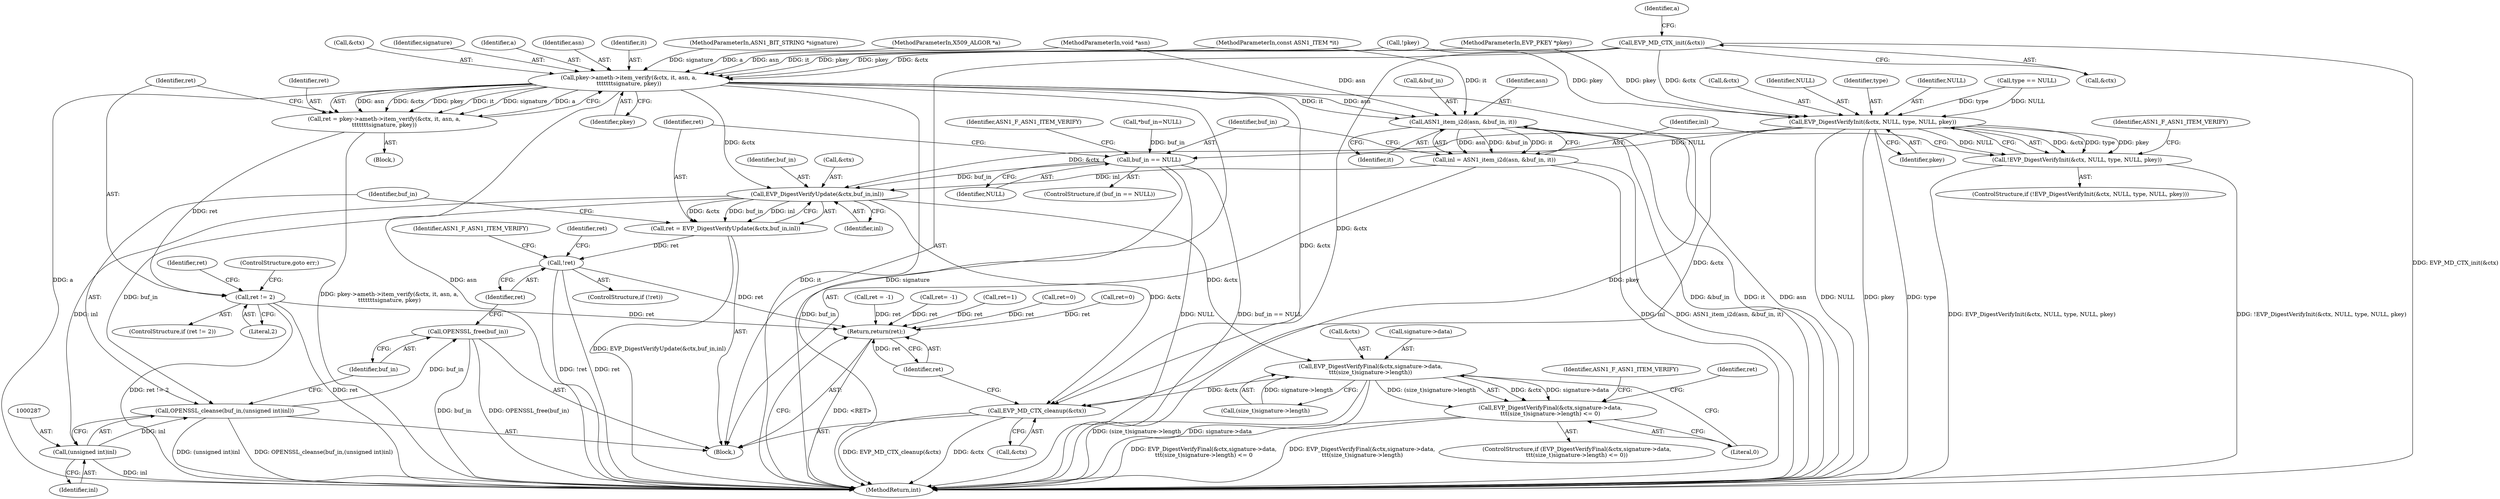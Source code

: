 digraph "0_openssl_684400ce192dac51df3d3e92b61830a6ef90be3e@API" {
"1000154" [label="(Call,EVP_MD_CTX_init(&ctx))"];
"1000197" [label="(Call,pkey->ameth->item_verify(&ctx, it, asn, a,\n\t\t\t\t\t\t\tsignature, pkey))"];
"1000195" [label="(Call,ret = pkey->ameth->item_verify(&ctx, it, asn, a,\n\t\t\t\t\t\t\tsignature, pkey))"];
"1000206" [label="(Call,ret != 2)"];
"1000332" [label="(Return,return(ret);)"];
"1000263" [label="(Call,ASN1_item_i2d(asn, &buf_in, it))"];
"1000261" [label="(Call,inl = ASN1_item_i2d(asn, &buf_in, it))"];
"1000279" [label="(Call,EVP_DigestVerifyUpdate(&ctx,buf_in,inl))"];
"1000277" [label="(Call,ret = EVP_DigestVerifyUpdate(&ctx,buf_in,inl))"];
"1000292" [label="(Call,!ret)"];
"1000284" [label="(Call,OPENSSL_cleanse(buf_in,(unsigned int)inl))"];
"1000289" [label="(Call,OPENSSL_free(buf_in))"];
"1000286" [label="(Call,(unsigned int)inl)"];
"1000305" [label="(Call,EVP_DigestVerifyFinal(&ctx,signature->data,\n\t\t\t(size_t)signature->length))"];
"1000304" [label="(Call,EVP_DigestVerifyFinal(&ctx,signature->data,\n\t\t\t(size_t)signature->length) <= 0)"];
"1000329" [label="(Call,EVP_MD_CTX_cleanup(&ctx))"];
"1000246" [label="(Call,EVP_DigestVerifyInit(&ctx, NULL, type, NULL, pkey))"];
"1000245" [label="(Call,!EVP_DigestVerifyInit(&ctx, NULL, type, NULL, pkey))"];
"1000269" [label="(Call,buf_in == NULL)"];
"1000292" [label="(Call,!ret)"];
"1000326" [label="(Identifier,ret)"];
"1000311" [label="(Call,(size_t)signature->length)"];
"1000257" [label="(Call,ret=0)"];
"1000270" [label="(Identifier,buf_in)"];
"1000277" [label="(Call,ret = EVP_DigestVerifyUpdate(&ctx,buf_in,inl))"];
"1000210" [label="(Call,ret = -1)"];
"1000118" [label="(Call,ret= -1)"];
"1000290" [label="(Identifier,buf_in)"];
"1000271" [label="(Identifier,NULL)"];
"1000211" [label="(Identifier,ret)"];
"1000162" [label="(Identifier,a)"];
"1000265" [label="(Call,&buf_in)"];
"1000304" [label="(Call,EVP_DigestVerifyFinal(&ctx,signature->data,\n\t\t\t(size_t)signature->length) <= 0)"];
"1000195" [label="(Call,ret = pkey->ameth->item_verify(&ctx, it, asn, a,\n\t\t\t\t\t\t\tsignature, pkey))"];
"1000154" [label="(Call,EVP_MD_CTX_init(&ctx))"];
"1000306" [label="(Call,&ctx)"];
"1000114" [label="(Call,*buf_in=NULL)"];
"1000209" [label="(ControlStructure,goto err;)"];
"1000325" [label="(Call,ret=1)"];
"1000126" [label="(Call,!pkey)"];
"1000321" [label="(Call,ret=0)"];
"1000319" [label="(Identifier,ASN1_F_ASN1_ITEM_VERIFY)"];
"1000247" [label="(Call,&ctx)"];
"1000334" [label="(MethodReturn,int)"];
"1000177" [label="(Block,)"];
"1000252" [label="(Identifier,pkey)"];
"1000291" [label="(ControlStructure,if (!ret))"];
"1000206" [label="(Call,ret != 2)"];
"1000205" [label="(ControlStructure,if (ret != 2))"];
"1000109" [label="(MethodParameterIn,void *asn)"];
"1000251" [label="(Identifier,NULL)"];
"1000308" [label="(Call,signature->data)"];
"1000200" [label="(Identifier,it)"];
"1000264" [label="(Identifier,asn)"];
"1000245" [label="(Call,!EVP_DigestVerifyInit(&ctx, NULL, type, NULL, pkey))"];
"1000244" [label="(ControlStructure,if (!EVP_DigestVerifyInit(&ctx, NULL, type, NULL, pkey)))"];
"1000263" [label="(Call,ASN1_item_i2d(asn, &buf_in, it))"];
"1000288" [label="(Identifier,inl)"];
"1000296" [label="(Identifier,ASN1_F_ASN1_ITEM_VERIFY)"];
"1000285" [label="(Identifier,buf_in)"];
"1000279" [label="(Call,EVP_DigestVerifyUpdate(&ctx,buf_in,inl))"];
"1000250" [label="(Identifier,type)"];
"1000330" [label="(Call,&ctx)"];
"1000249" [label="(Identifier,NULL)"];
"1000222" [label="(Call,type == NULL)"];
"1000155" [label="(Call,&ctx)"];
"1000303" [label="(ControlStructure,if (EVP_DigestVerifyFinal(&ctx,signature->data,\n\t\t\t(size_t)signature->length) <= 0))"];
"1000111" [label="(Block,)"];
"1000204" [label="(Identifier,pkey)"];
"1000110" [label="(MethodParameterIn,EVP_PKEY *pkey)"];
"1000305" [label="(Call,EVP_DigestVerifyFinal(&ctx,signature->data,\n\t\t\t(size_t)signature->length))"];
"1000108" [label="(MethodParameterIn,ASN1_BIT_STRING *signature)"];
"1000289" [label="(Call,OPENSSL_free(buf_in))"];
"1000300" [label="(Identifier,ret)"];
"1000107" [label="(MethodParameterIn,X509_ALGOR *a)"];
"1000106" [label="(MethodParameterIn,const ASN1_ITEM *it)"];
"1000282" [label="(Identifier,buf_in)"];
"1000269" [label="(Call,buf_in == NULL)"];
"1000329" [label="(Call,EVP_MD_CTX_cleanup(&ctx))"];
"1000268" [label="(ControlStructure,if (buf_in == NULL))"];
"1000283" [label="(Identifier,inl)"];
"1000274" [label="(Identifier,ASN1_F_ASN1_ITEM_VERIFY)"];
"1000280" [label="(Call,&ctx)"];
"1000208" [label="(Literal,2)"];
"1000262" [label="(Identifier,inl)"];
"1000278" [label="(Identifier,ret)"];
"1000197" [label="(Call,pkey->ameth->item_verify(&ctx, it, asn, a,\n\t\t\t\t\t\t\tsignature, pkey))"];
"1000198" [label="(Call,&ctx)"];
"1000196" [label="(Identifier,ret)"];
"1000316" [label="(Literal,0)"];
"1000246" [label="(Call,EVP_DigestVerifyInit(&ctx, NULL, type, NULL, pkey))"];
"1000267" [label="(Identifier,it)"];
"1000332" [label="(Return,return(ret);)"];
"1000284" [label="(Call,OPENSSL_cleanse(buf_in,(unsigned int)inl))"];
"1000286" [label="(Call,(unsigned int)inl)"];
"1000203" [label="(Identifier,signature)"];
"1000207" [label="(Identifier,ret)"];
"1000293" [label="(Identifier,ret)"];
"1000255" [label="(Identifier,ASN1_F_ASN1_ITEM_VERIFY)"];
"1000202" [label="(Identifier,a)"];
"1000201" [label="(Identifier,asn)"];
"1000261" [label="(Call,inl = ASN1_item_i2d(asn, &buf_in, it))"];
"1000333" [label="(Identifier,ret)"];
"1000154" -> "1000111"  [label="AST: "];
"1000154" -> "1000155"  [label="CFG: "];
"1000155" -> "1000154"  [label="AST: "];
"1000162" -> "1000154"  [label="CFG: "];
"1000154" -> "1000334"  [label="DDG: EVP_MD_CTX_init(&ctx)"];
"1000154" -> "1000197"  [label="DDG: &ctx"];
"1000154" -> "1000246"  [label="DDG: &ctx"];
"1000154" -> "1000329"  [label="DDG: &ctx"];
"1000197" -> "1000195"  [label="AST: "];
"1000197" -> "1000204"  [label="CFG: "];
"1000198" -> "1000197"  [label="AST: "];
"1000200" -> "1000197"  [label="AST: "];
"1000201" -> "1000197"  [label="AST: "];
"1000202" -> "1000197"  [label="AST: "];
"1000203" -> "1000197"  [label="AST: "];
"1000204" -> "1000197"  [label="AST: "];
"1000195" -> "1000197"  [label="CFG: "];
"1000197" -> "1000334"  [label="DDG: asn"];
"1000197" -> "1000334"  [label="DDG: it"];
"1000197" -> "1000334"  [label="DDG: signature"];
"1000197" -> "1000334"  [label="DDG: pkey"];
"1000197" -> "1000334"  [label="DDG: a"];
"1000197" -> "1000195"  [label="DDG: asn"];
"1000197" -> "1000195"  [label="DDG: &ctx"];
"1000197" -> "1000195"  [label="DDG: pkey"];
"1000197" -> "1000195"  [label="DDG: it"];
"1000197" -> "1000195"  [label="DDG: signature"];
"1000197" -> "1000195"  [label="DDG: a"];
"1000106" -> "1000197"  [label="DDG: it"];
"1000109" -> "1000197"  [label="DDG: asn"];
"1000107" -> "1000197"  [label="DDG: a"];
"1000108" -> "1000197"  [label="DDG: signature"];
"1000126" -> "1000197"  [label="DDG: pkey"];
"1000110" -> "1000197"  [label="DDG: pkey"];
"1000197" -> "1000263"  [label="DDG: asn"];
"1000197" -> "1000263"  [label="DDG: it"];
"1000197" -> "1000279"  [label="DDG: &ctx"];
"1000197" -> "1000329"  [label="DDG: &ctx"];
"1000195" -> "1000177"  [label="AST: "];
"1000196" -> "1000195"  [label="AST: "];
"1000207" -> "1000195"  [label="CFG: "];
"1000195" -> "1000334"  [label="DDG: pkey->ameth->item_verify(&ctx, it, asn, a,\n\t\t\t\t\t\t\tsignature, pkey)"];
"1000195" -> "1000206"  [label="DDG: ret"];
"1000206" -> "1000205"  [label="AST: "];
"1000206" -> "1000208"  [label="CFG: "];
"1000207" -> "1000206"  [label="AST: "];
"1000208" -> "1000206"  [label="AST: "];
"1000209" -> "1000206"  [label="CFG: "];
"1000211" -> "1000206"  [label="CFG: "];
"1000206" -> "1000334"  [label="DDG: ret != 2"];
"1000206" -> "1000334"  [label="DDG: ret"];
"1000206" -> "1000332"  [label="DDG: ret"];
"1000332" -> "1000111"  [label="AST: "];
"1000332" -> "1000333"  [label="CFG: "];
"1000333" -> "1000332"  [label="AST: "];
"1000334" -> "1000332"  [label="CFG: "];
"1000332" -> "1000334"  [label="DDG: <RET>"];
"1000333" -> "1000332"  [label="DDG: ret"];
"1000325" -> "1000332"  [label="DDG: ret"];
"1000292" -> "1000332"  [label="DDG: ret"];
"1000257" -> "1000332"  [label="DDG: ret"];
"1000118" -> "1000332"  [label="DDG: ret"];
"1000210" -> "1000332"  [label="DDG: ret"];
"1000321" -> "1000332"  [label="DDG: ret"];
"1000263" -> "1000261"  [label="AST: "];
"1000263" -> "1000267"  [label="CFG: "];
"1000264" -> "1000263"  [label="AST: "];
"1000265" -> "1000263"  [label="AST: "];
"1000267" -> "1000263"  [label="AST: "];
"1000261" -> "1000263"  [label="CFG: "];
"1000263" -> "1000334"  [label="DDG: &buf_in"];
"1000263" -> "1000334"  [label="DDG: it"];
"1000263" -> "1000334"  [label="DDG: asn"];
"1000263" -> "1000261"  [label="DDG: asn"];
"1000263" -> "1000261"  [label="DDG: &buf_in"];
"1000263" -> "1000261"  [label="DDG: it"];
"1000109" -> "1000263"  [label="DDG: asn"];
"1000106" -> "1000263"  [label="DDG: it"];
"1000261" -> "1000111"  [label="AST: "];
"1000262" -> "1000261"  [label="AST: "];
"1000270" -> "1000261"  [label="CFG: "];
"1000261" -> "1000334"  [label="DDG: ASN1_item_i2d(asn, &buf_in, it)"];
"1000261" -> "1000334"  [label="DDG: inl"];
"1000261" -> "1000279"  [label="DDG: inl"];
"1000279" -> "1000277"  [label="AST: "];
"1000279" -> "1000283"  [label="CFG: "];
"1000280" -> "1000279"  [label="AST: "];
"1000282" -> "1000279"  [label="AST: "];
"1000283" -> "1000279"  [label="AST: "];
"1000277" -> "1000279"  [label="CFG: "];
"1000279" -> "1000277"  [label="DDG: &ctx"];
"1000279" -> "1000277"  [label="DDG: buf_in"];
"1000279" -> "1000277"  [label="DDG: inl"];
"1000246" -> "1000279"  [label="DDG: &ctx"];
"1000269" -> "1000279"  [label="DDG: buf_in"];
"1000279" -> "1000284"  [label="DDG: buf_in"];
"1000279" -> "1000286"  [label="DDG: inl"];
"1000279" -> "1000305"  [label="DDG: &ctx"];
"1000279" -> "1000329"  [label="DDG: &ctx"];
"1000277" -> "1000111"  [label="AST: "];
"1000278" -> "1000277"  [label="AST: "];
"1000285" -> "1000277"  [label="CFG: "];
"1000277" -> "1000334"  [label="DDG: EVP_DigestVerifyUpdate(&ctx,buf_in,inl)"];
"1000277" -> "1000292"  [label="DDG: ret"];
"1000292" -> "1000291"  [label="AST: "];
"1000292" -> "1000293"  [label="CFG: "];
"1000293" -> "1000292"  [label="AST: "];
"1000296" -> "1000292"  [label="CFG: "];
"1000300" -> "1000292"  [label="CFG: "];
"1000292" -> "1000334"  [label="DDG: !ret"];
"1000292" -> "1000334"  [label="DDG: ret"];
"1000284" -> "1000111"  [label="AST: "];
"1000284" -> "1000286"  [label="CFG: "];
"1000285" -> "1000284"  [label="AST: "];
"1000286" -> "1000284"  [label="AST: "];
"1000290" -> "1000284"  [label="CFG: "];
"1000284" -> "1000334"  [label="DDG: (unsigned int)inl"];
"1000284" -> "1000334"  [label="DDG: OPENSSL_cleanse(buf_in,(unsigned int)inl)"];
"1000286" -> "1000284"  [label="DDG: inl"];
"1000284" -> "1000289"  [label="DDG: buf_in"];
"1000289" -> "1000111"  [label="AST: "];
"1000289" -> "1000290"  [label="CFG: "];
"1000290" -> "1000289"  [label="AST: "];
"1000293" -> "1000289"  [label="CFG: "];
"1000289" -> "1000334"  [label="DDG: buf_in"];
"1000289" -> "1000334"  [label="DDG: OPENSSL_free(buf_in)"];
"1000286" -> "1000288"  [label="CFG: "];
"1000287" -> "1000286"  [label="AST: "];
"1000288" -> "1000286"  [label="AST: "];
"1000286" -> "1000334"  [label="DDG: inl"];
"1000305" -> "1000304"  [label="AST: "];
"1000305" -> "1000311"  [label="CFG: "];
"1000306" -> "1000305"  [label="AST: "];
"1000308" -> "1000305"  [label="AST: "];
"1000311" -> "1000305"  [label="AST: "];
"1000316" -> "1000305"  [label="CFG: "];
"1000305" -> "1000334"  [label="DDG: (size_t)signature->length"];
"1000305" -> "1000334"  [label="DDG: signature->data"];
"1000305" -> "1000304"  [label="DDG: &ctx"];
"1000305" -> "1000304"  [label="DDG: signature->data"];
"1000305" -> "1000304"  [label="DDG: (size_t)signature->length"];
"1000311" -> "1000305"  [label="DDG: signature->length"];
"1000305" -> "1000329"  [label="DDG: &ctx"];
"1000304" -> "1000303"  [label="AST: "];
"1000304" -> "1000316"  [label="CFG: "];
"1000316" -> "1000304"  [label="AST: "];
"1000319" -> "1000304"  [label="CFG: "];
"1000326" -> "1000304"  [label="CFG: "];
"1000304" -> "1000334"  [label="DDG: EVP_DigestVerifyFinal(&ctx,signature->data,\n\t\t\t(size_t)signature->length) <= 0"];
"1000304" -> "1000334"  [label="DDG: EVP_DigestVerifyFinal(&ctx,signature->data,\n\t\t\t(size_t)signature->length)"];
"1000329" -> "1000111"  [label="AST: "];
"1000329" -> "1000330"  [label="CFG: "];
"1000330" -> "1000329"  [label="AST: "];
"1000333" -> "1000329"  [label="CFG: "];
"1000329" -> "1000334"  [label="DDG: EVP_MD_CTX_cleanup(&ctx)"];
"1000329" -> "1000334"  [label="DDG: &ctx"];
"1000246" -> "1000329"  [label="DDG: &ctx"];
"1000246" -> "1000245"  [label="AST: "];
"1000246" -> "1000252"  [label="CFG: "];
"1000247" -> "1000246"  [label="AST: "];
"1000249" -> "1000246"  [label="AST: "];
"1000250" -> "1000246"  [label="AST: "];
"1000251" -> "1000246"  [label="AST: "];
"1000252" -> "1000246"  [label="AST: "];
"1000245" -> "1000246"  [label="CFG: "];
"1000246" -> "1000334"  [label="DDG: NULL"];
"1000246" -> "1000334"  [label="DDG: pkey"];
"1000246" -> "1000334"  [label="DDG: type"];
"1000246" -> "1000245"  [label="DDG: &ctx"];
"1000246" -> "1000245"  [label="DDG: type"];
"1000246" -> "1000245"  [label="DDG: pkey"];
"1000246" -> "1000245"  [label="DDG: NULL"];
"1000222" -> "1000246"  [label="DDG: NULL"];
"1000222" -> "1000246"  [label="DDG: type"];
"1000126" -> "1000246"  [label="DDG: pkey"];
"1000110" -> "1000246"  [label="DDG: pkey"];
"1000246" -> "1000269"  [label="DDG: NULL"];
"1000245" -> "1000244"  [label="AST: "];
"1000255" -> "1000245"  [label="CFG: "];
"1000262" -> "1000245"  [label="CFG: "];
"1000245" -> "1000334"  [label="DDG: !EVP_DigestVerifyInit(&ctx, NULL, type, NULL, pkey)"];
"1000245" -> "1000334"  [label="DDG: EVP_DigestVerifyInit(&ctx, NULL, type, NULL, pkey)"];
"1000269" -> "1000268"  [label="AST: "];
"1000269" -> "1000271"  [label="CFG: "];
"1000270" -> "1000269"  [label="AST: "];
"1000271" -> "1000269"  [label="AST: "];
"1000274" -> "1000269"  [label="CFG: "];
"1000278" -> "1000269"  [label="CFG: "];
"1000269" -> "1000334"  [label="DDG: buf_in == NULL"];
"1000269" -> "1000334"  [label="DDG: buf_in"];
"1000269" -> "1000334"  [label="DDG: NULL"];
"1000114" -> "1000269"  [label="DDG: buf_in"];
}

